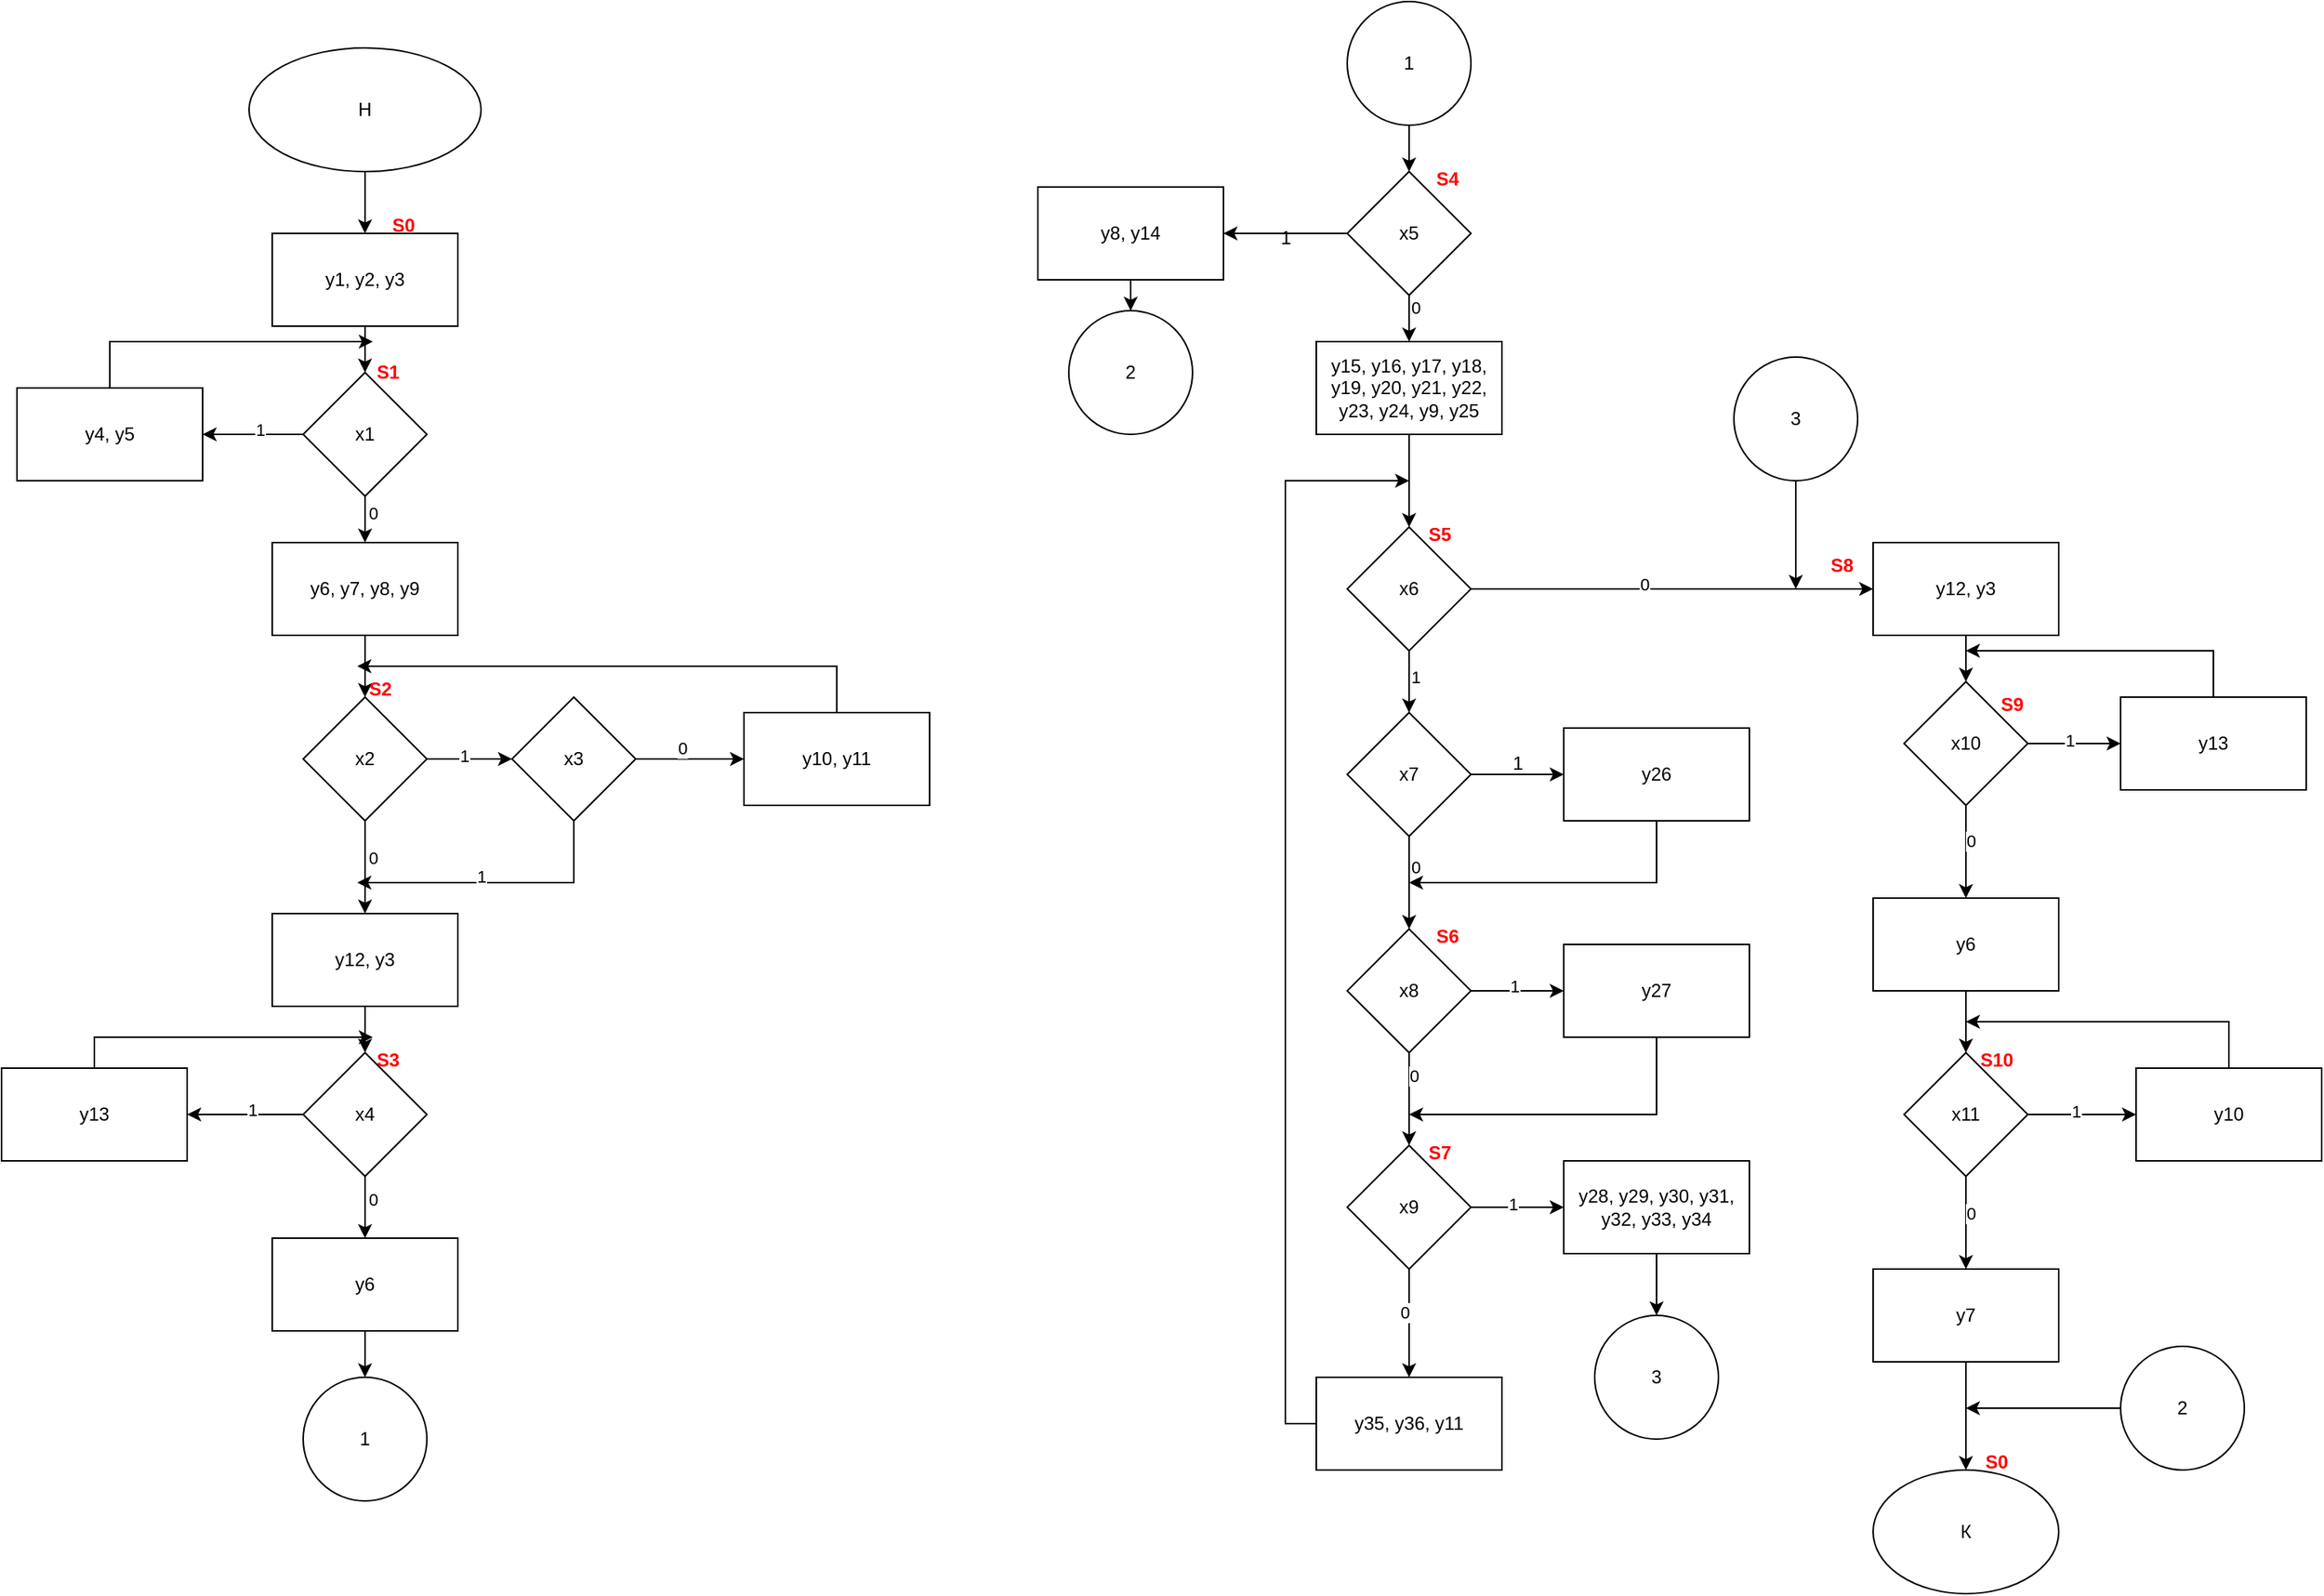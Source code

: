 <mxfile version="23.1.6" type="device">
  <diagram name="Страница — 1" id="nLTBiu1FJMYzn7UuT-58">
    <mxGraphModel dx="1035" dy="562" grid="1" gridSize="10" guides="1" tooltips="1" connect="1" arrows="1" fold="1" page="1" pageScale="1" pageWidth="1169" pageHeight="827" math="0" shadow="0">
      <root>
        <mxCell id="0" />
        <mxCell id="1" parent="0" />
        <mxCell id="nA8GNcOrHR8l3FSKZK5o-3" style="edgeStyle=orthogonalEdgeStyle;rounded=0;orthogonalLoop=1;jettySize=auto;html=1;entryX=0.5;entryY=0;entryDx=0;entryDy=0;" parent="1" source="nA8GNcOrHR8l3FSKZK5o-1" target="nA8GNcOrHR8l3FSKZK5o-2" edge="1">
          <mxGeometry relative="1" as="geometry" />
        </mxCell>
        <mxCell id="nA8GNcOrHR8l3FSKZK5o-1" value="Н" style="ellipse;whiteSpace=wrap;html=1;" parent="1" vertex="1">
          <mxGeometry x="170" y="50" width="150" height="80" as="geometry" />
        </mxCell>
        <mxCell id="nA8GNcOrHR8l3FSKZK5o-5" style="edgeStyle=orthogonalEdgeStyle;rounded=0;orthogonalLoop=1;jettySize=auto;html=1;" parent="1" source="nA8GNcOrHR8l3FSKZK5o-2" target="nA8GNcOrHR8l3FSKZK5o-4" edge="1">
          <mxGeometry relative="1" as="geometry" />
        </mxCell>
        <mxCell id="nA8GNcOrHR8l3FSKZK5o-2" value="y1, y2, y3" style="rounded=0;whiteSpace=wrap;html=1;" parent="1" vertex="1">
          <mxGeometry x="185" y="170" width="120" height="60" as="geometry" />
        </mxCell>
        <mxCell id="nA8GNcOrHR8l3FSKZK5o-7" style="edgeStyle=orthogonalEdgeStyle;rounded=0;orthogonalLoop=1;jettySize=auto;html=1;entryX=1;entryY=0.5;entryDx=0;entryDy=0;" parent="1" source="nA8GNcOrHR8l3FSKZK5o-4" target="nA8GNcOrHR8l3FSKZK5o-6" edge="1">
          <mxGeometry relative="1" as="geometry" />
        </mxCell>
        <mxCell id="nA8GNcOrHR8l3FSKZK5o-9" value="1" style="edgeLabel;html=1;align=center;verticalAlign=middle;resizable=0;points=[];" parent="nA8GNcOrHR8l3FSKZK5o-7" vertex="1" connectable="0">
          <mxGeometry x="-0.139" y="-3" relative="1" as="geometry">
            <mxPoint as="offset" />
          </mxGeometry>
        </mxCell>
        <mxCell id="nA8GNcOrHR8l3FSKZK5o-11" style="edgeStyle=orthogonalEdgeStyle;rounded=0;orthogonalLoop=1;jettySize=auto;html=1;exitX=0.5;exitY=1;exitDx=0;exitDy=0;entryX=0.5;entryY=0;entryDx=0;entryDy=0;" parent="1" source="nA8GNcOrHR8l3FSKZK5o-4" target="nA8GNcOrHR8l3FSKZK5o-10" edge="1">
          <mxGeometry relative="1" as="geometry" />
        </mxCell>
        <mxCell id="nA8GNcOrHR8l3FSKZK5o-12" value="0" style="edgeLabel;html=1;align=center;verticalAlign=middle;resizable=0;points=[];" parent="nA8GNcOrHR8l3FSKZK5o-11" vertex="1" connectable="0">
          <mxGeometry x="-0.267" y="5" relative="1" as="geometry">
            <mxPoint as="offset" />
          </mxGeometry>
        </mxCell>
        <mxCell id="nA8GNcOrHR8l3FSKZK5o-4" value="x1" style="rhombus;whiteSpace=wrap;html=1;" parent="1" vertex="1">
          <mxGeometry x="205" y="260" width="80" height="80" as="geometry" />
        </mxCell>
        <mxCell id="nA8GNcOrHR8l3FSKZK5o-13" style="edgeStyle=orthogonalEdgeStyle;rounded=0;orthogonalLoop=1;jettySize=auto;html=1;" parent="1" source="nA8GNcOrHR8l3FSKZK5o-6" edge="1">
          <mxGeometry relative="1" as="geometry">
            <mxPoint x="250" y="240" as="targetPoint" />
            <Array as="points">
              <mxPoint x="80" y="240" />
              <mxPoint x="220" y="240" />
            </Array>
          </mxGeometry>
        </mxCell>
        <mxCell id="nA8GNcOrHR8l3FSKZK5o-6" value="y4, y5" style="rounded=0;whiteSpace=wrap;html=1;" parent="1" vertex="1">
          <mxGeometry x="20" y="270" width="120" height="60" as="geometry" />
        </mxCell>
        <mxCell id="nA8GNcOrHR8l3FSKZK5o-15" style="edgeStyle=orthogonalEdgeStyle;rounded=0;orthogonalLoop=1;jettySize=auto;html=1;entryX=0.5;entryY=0;entryDx=0;entryDy=0;" parent="1" source="nA8GNcOrHR8l3FSKZK5o-10" target="nA8GNcOrHR8l3FSKZK5o-14" edge="1">
          <mxGeometry relative="1" as="geometry" />
        </mxCell>
        <mxCell id="nA8GNcOrHR8l3FSKZK5o-10" value="y6, y7, y8, y9" style="rounded=0;whiteSpace=wrap;html=1;" parent="1" vertex="1">
          <mxGeometry x="185" y="370" width="120" height="60" as="geometry" />
        </mxCell>
        <mxCell id="nA8GNcOrHR8l3FSKZK5o-17" style="edgeStyle=orthogonalEdgeStyle;rounded=0;orthogonalLoop=1;jettySize=auto;html=1;entryX=0;entryY=0.5;entryDx=0;entryDy=0;" parent="1" source="nA8GNcOrHR8l3FSKZK5o-14" target="nA8GNcOrHR8l3FSKZK5o-16" edge="1">
          <mxGeometry relative="1" as="geometry" />
        </mxCell>
        <mxCell id="nA8GNcOrHR8l3FSKZK5o-18" value="1" style="edgeLabel;html=1;align=center;verticalAlign=middle;resizable=0;points=[];" parent="nA8GNcOrHR8l3FSKZK5o-17" vertex="1" connectable="0">
          <mxGeometry x="-0.127" y="2" relative="1" as="geometry">
            <mxPoint as="offset" />
          </mxGeometry>
        </mxCell>
        <mxCell id="nA8GNcOrHR8l3FSKZK5o-19" style="edgeStyle=orthogonalEdgeStyle;rounded=0;orthogonalLoop=1;jettySize=auto;html=1;" parent="1" source="nA8GNcOrHR8l3FSKZK5o-14" edge="1">
          <mxGeometry relative="1" as="geometry">
            <mxPoint x="245" y="610" as="targetPoint" />
          </mxGeometry>
        </mxCell>
        <mxCell id="nA8GNcOrHR8l3FSKZK5o-20" value="0" style="edgeLabel;html=1;align=center;verticalAlign=middle;resizable=0;points=[];" parent="nA8GNcOrHR8l3FSKZK5o-19" vertex="1" connectable="0">
          <mxGeometry x="-0.207" y="5" relative="1" as="geometry">
            <mxPoint as="offset" />
          </mxGeometry>
        </mxCell>
        <mxCell id="nA8GNcOrHR8l3FSKZK5o-14" value="x2" style="rhombus;whiteSpace=wrap;html=1;" parent="1" vertex="1">
          <mxGeometry x="205" y="470" width="80" height="80" as="geometry" />
        </mxCell>
        <mxCell id="nA8GNcOrHR8l3FSKZK5o-23" style="edgeStyle=orthogonalEdgeStyle;rounded=0;orthogonalLoop=1;jettySize=auto;html=1;" parent="1" source="nA8GNcOrHR8l3FSKZK5o-16" edge="1">
          <mxGeometry relative="1" as="geometry">
            <mxPoint x="490" y="510" as="targetPoint" />
          </mxGeometry>
        </mxCell>
        <mxCell id="nA8GNcOrHR8l3FSKZK5o-24" value="0" style="edgeLabel;html=1;align=center;verticalAlign=middle;resizable=0;points=[];" parent="nA8GNcOrHR8l3FSKZK5o-23" vertex="1" connectable="0">
          <mxGeometry x="-0.149" y="7" relative="1" as="geometry">
            <mxPoint as="offset" />
          </mxGeometry>
        </mxCell>
        <mxCell id="nA8GNcOrHR8l3FSKZK5o-27" style="edgeStyle=orthogonalEdgeStyle;rounded=0;orthogonalLoop=1;jettySize=auto;html=1;" parent="1" source="nA8GNcOrHR8l3FSKZK5o-16" edge="1">
          <mxGeometry relative="1" as="geometry">
            <mxPoint x="240" y="590" as="targetPoint" />
            <Array as="points">
              <mxPoint x="380" y="590" />
              <mxPoint x="250" y="590" />
            </Array>
          </mxGeometry>
        </mxCell>
        <mxCell id="LDW5ZXdG8AZrNNYE6y6R-13" value="1" style="edgeLabel;html=1;align=center;verticalAlign=middle;resizable=0;points=[];" vertex="1" connectable="0" parent="nA8GNcOrHR8l3FSKZK5o-27">
          <mxGeometry x="0.056" y="-4" relative="1" as="geometry">
            <mxPoint x="-5" as="offset" />
          </mxGeometry>
        </mxCell>
        <mxCell id="nA8GNcOrHR8l3FSKZK5o-16" value="x3" style="rhombus;whiteSpace=wrap;html=1;" parent="1" vertex="1">
          <mxGeometry x="340" y="470" width="80" height="80" as="geometry" />
        </mxCell>
        <mxCell id="nA8GNcOrHR8l3FSKZK5o-32" style="edgeStyle=orthogonalEdgeStyle;rounded=0;orthogonalLoop=1;jettySize=auto;html=1;entryX=0.5;entryY=0;entryDx=0;entryDy=0;" parent="1" source="nA8GNcOrHR8l3FSKZK5o-28" target="nA8GNcOrHR8l3FSKZK5o-31" edge="1">
          <mxGeometry relative="1" as="geometry" />
        </mxCell>
        <mxCell id="nA8GNcOrHR8l3FSKZK5o-28" value="y12, y3" style="rounded=0;whiteSpace=wrap;html=1;" parent="1" vertex="1">
          <mxGeometry x="185" y="610" width="120" height="60" as="geometry" />
        </mxCell>
        <mxCell id="nA8GNcOrHR8l3FSKZK5o-30" style="edgeStyle=orthogonalEdgeStyle;rounded=0;orthogonalLoop=1;jettySize=auto;html=1;" parent="1" source="nA8GNcOrHR8l3FSKZK5o-29" edge="1">
          <mxGeometry relative="1" as="geometry">
            <mxPoint x="240" y="450" as="targetPoint" />
            <Array as="points">
              <mxPoint x="550" y="450" />
              <mxPoint x="251" y="450" />
            </Array>
          </mxGeometry>
        </mxCell>
        <mxCell id="nA8GNcOrHR8l3FSKZK5o-29" value="y10, y11" style="rounded=0;whiteSpace=wrap;html=1;" parent="1" vertex="1">
          <mxGeometry x="490" y="480" width="120" height="60" as="geometry" />
        </mxCell>
        <mxCell id="nA8GNcOrHR8l3FSKZK5o-33" style="edgeStyle=orthogonalEdgeStyle;rounded=0;orthogonalLoop=1;jettySize=auto;html=1;" parent="1" source="nA8GNcOrHR8l3FSKZK5o-31" edge="1">
          <mxGeometry relative="1" as="geometry">
            <mxPoint x="130" y="740" as="targetPoint" />
          </mxGeometry>
        </mxCell>
        <mxCell id="nA8GNcOrHR8l3FSKZK5o-34" value="1" style="edgeLabel;html=1;align=center;verticalAlign=middle;resizable=0;points=[];" parent="nA8GNcOrHR8l3FSKZK5o-33" vertex="1" connectable="0">
          <mxGeometry x="-0.115" y="-3" relative="1" as="geometry">
            <mxPoint as="offset" />
          </mxGeometry>
        </mxCell>
        <mxCell id="nA8GNcOrHR8l3FSKZK5o-35" style="edgeStyle=orthogonalEdgeStyle;rounded=0;orthogonalLoop=1;jettySize=auto;html=1;" parent="1" source="nA8GNcOrHR8l3FSKZK5o-31" edge="1">
          <mxGeometry relative="1" as="geometry">
            <mxPoint x="245" y="820" as="targetPoint" />
          </mxGeometry>
        </mxCell>
        <mxCell id="nA8GNcOrHR8l3FSKZK5o-36" value="0" style="edgeLabel;html=1;align=center;verticalAlign=middle;resizable=0;points=[];" parent="nA8GNcOrHR8l3FSKZK5o-35" vertex="1" connectable="0">
          <mxGeometry x="-0.268" y="5" relative="1" as="geometry">
            <mxPoint as="offset" />
          </mxGeometry>
        </mxCell>
        <mxCell id="nA8GNcOrHR8l3FSKZK5o-31" value="x4" style="rhombus;whiteSpace=wrap;html=1;" parent="1" vertex="1">
          <mxGeometry x="205" y="700" width="80" height="80" as="geometry" />
        </mxCell>
        <mxCell id="nA8GNcOrHR8l3FSKZK5o-113" style="edgeStyle=orthogonalEdgeStyle;rounded=0;orthogonalLoop=1;jettySize=auto;html=1;" parent="1" source="nA8GNcOrHR8l3FSKZK5o-37" edge="1">
          <mxGeometry relative="1" as="geometry">
            <mxPoint x="250" y="690" as="targetPoint" />
            <Array as="points">
              <mxPoint x="70" y="690" />
              <mxPoint x="240" y="690" />
            </Array>
          </mxGeometry>
        </mxCell>
        <mxCell id="nA8GNcOrHR8l3FSKZK5o-37" value="y13" style="rounded=0;whiteSpace=wrap;html=1;" parent="1" vertex="1">
          <mxGeometry x="10" y="710" width="120" height="60" as="geometry" />
        </mxCell>
        <mxCell id="nA8GNcOrHR8l3FSKZK5o-40" style="edgeStyle=orthogonalEdgeStyle;rounded=0;orthogonalLoop=1;jettySize=auto;html=1;" parent="1" source="nA8GNcOrHR8l3FSKZK5o-38" target="nA8GNcOrHR8l3FSKZK5o-39" edge="1">
          <mxGeometry relative="1" as="geometry" />
        </mxCell>
        <mxCell id="nA8GNcOrHR8l3FSKZK5o-38" value="y6" style="rounded=0;whiteSpace=wrap;html=1;" parent="1" vertex="1">
          <mxGeometry x="185" y="820" width="120" height="60" as="geometry" />
        </mxCell>
        <mxCell id="nA8GNcOrHR8l3FSKZK5o-39" value="1" style="ellipse;whiteSpace=wrap;html=1;aspect=fixed;" parent="1" vertex="1">
          <mxGeometry x="205" y="910" width="80" height="80" as="geometry" />
        </mxCell>
        <mxCell id="nA8GNcOrHR8l3FSKZK5o-43" style="edgeStyle=orthogonalEdgeStyle;rounded=0;orthogonalLoop=1;jettySize=auto;html=1;entryX=0.5;entryY=0;entryDx=0;entryDy=0;" parent="1" source="nA8GNcOrHR8l3FSKZK5o-41" target="nA8GNcOrHR8l3FSKZK5o-42" edge="1">
          <mxGeometry relative="1" as="geometry" />
        </mxCell>
        <mxCell id="nA8GNcOrHR8l3FSKZK5o-41" value="1" style="ellipse;whiteSpace=wrap;html=1;aspect=fixed;" parent="1" vertex="1">
          <mxGeometry x="880" y="20" width="80" height="80" as="geometry" />
        </mxCell>
        <mxCell id="nA8GNcOrHR8l3FSKZK5o-44" style="edgeStyle=orthogonalEdgeStyle;rounded=0;orthogonalLoop=1;jettySize=auto;html=1;" parent="1" source="nA8GNcOrHR8l3FSKZK5o-42" edge="1">
          <mxGeometry relative="1" as="geometry">
            <mxPoint x="800" y="170" as="targetPoint" />
          </mxGeometry>
        </mxCell>
        <mxCell id="nA8GNcOrHR8l3FSKZK5o-48" style="edgeStyle=orthogonalEdgeStyle;rounded=0;orthogonalLoop=1;jettySize=auto;html=1;" parent="1" source="nA8GNcOrHR8l3FSKZK5o-42" target="nA8GNcOrHR8l3FSKZK5o-47" edge="1">
          <mxGeometry relative="1" as="geometry" />
        </mxCell>
        <mxCell id="nA8GNcOrHR8l3FSKZK5o-53" value="0" style="edgeLabel;html=1;align=center;verticalAlign=middle;resizable=0;points=[];" parent="nA8GNcOrHR8l3FSKZK5o-48" vertex="1" connectable="0">
          <mxGeometry x="-0.674" y="4" relative="1" as="geometry">
            <mxPoint as="offset" />
          </mxGeometry>
        </mxCell>
        <mxCell id="nA8GNcOrHR8l3FSKZK5o-42" value="x5" style="rhombus;whiteSpace=wrap;html=1;" parent="1" vertex="1">
          <mxGeometry x="880" y="130" width="80" height="80" as="geometry" />
        </mxCell>
        <mxCell id="nA8GNcOrHR8l3FSKZK5o-90" style="edgeStyle=orthogonalEdgeStyle;rounded=0;orthogonalLoop=1;jettySize=auto;html=1;entryX=0.5;entryY=0;entryDx=0;entryDy=0;" parent="1" source="nA8GNcOrHR8l3FSKZK5o-45" target="nA8GNcOrHR8l3FSKZK5o-89" edge="1">
          <mxGeometry relative="1" as="geometry" />
        </mxCell>
        <mxCell id="nA8GNcOrHR8l3FSKZK5o-45" value="y8, y14" style="rounded=0;whiteSpace=wrap;html=1;" parent="1" vertex="1">
          <mxGeometry x="680" y="140" width="120" height="60" as="geometry" />
        </mxCell>
        <mxCell id="nA8GNcOrHR8l3FSKZK5o-55" style="edgeStyle=orthogonalEdgeStyle;rounded=0;orthogonalLoop=1;jettySize=auto;html=1;entryX=0.5;entryY=0;entryDx=0;entryDy=0;" parent="1" source="nA8GNcOrHR8l3FSKZK5o-47" target="nA8GNcOrHR8l3FSKZK5o-54" edge="1">
          <mxGeometry relative="1" as="geometry" />
        </mxCell>
        <mxCell id="nA8GNcOrHR8l3FSKZK5o-47" value="y15, y16, y17, y18, y19, y20, y21, y22, y23, y24, y9, y25" style="rounded=0;whiteSpace=wrap;html=1;" parent="1" vertex="1">
          <mxGeometry x="860" y="240" width="120" height="60" as="geometry" />
        </mxCell>
        <mxCell id="nA8GNcOrHR8l3FSKZK5o-52" value="1" style="text;html=1;align=center;verticalAlign=middle;resizable=0;points=[];autosize=1;strokeColor=none;fillColor=none;" parent="1" vertex="1">
          <mxGeometry x="825" y="158" width="30" height="30" as="geometry" />
        </mxCell>
        <mxCell id="nA8GNcOrHR8l3FSKZK5o-58" style="edgeStyle=orthogonalEdgeStyle;rounded=0;orthogonalLoop=1;jettySize=auto;html=1;entryX=0.5;entryY=0;entryDx=0;entryDy=0;" parent="1" source="nA8GNcOrHR8l3FSKZK5o-54" target="nA8GNcOrHR8l3FSKZK5o-56" edge="1">
          <mxGeometry relative="1" as="geometry" />
        </mxCell>
        <mxCell id="nA8GNcOrHR8l3FSKZK5o-62" value="1" style="edgeLabel;html=1;align=center;verticalAlign=middle;resizable=0;points=[];" parent="nA8GNcOrHR8l3FSKZK5o-58" vertex="1" connectable="0">
          <mxGeometry x="-0.141" y="4" relative="1" as="geometry">
            <mxPoint as="offset" />
          </mxGeometry>
        </mxCell>
        <mxCell id="nA8GNcOrHR8l3FSKZK5o-82" style="edgeStyle=orthogonalEdgeStyle;rounded=0;orthogonalLoop=1;jettySize=auto;html=1;entryX=0;entryY=0.5;entryDx=0;entryDy=0;" parent="1" source="nA8GNcOrHR8l3FSKZK5o-54" target="nA8GNcOrHR8l3FSKZK5o-91" edge="1">
          <mxGeometry relative="1" as="geometry">
            <mxPoint x="1190" y="400" as="targetPoint" />
          </mxGeometry>
        </mxCell>
        <mxCell id="nA8GNcOrHR8l3FSKZK5o-85" value="0" style="edgeLabel;html=1;align=center;verticalAlign=middle;resizable=0;points=[];" parent="nA8GNcOrHR8l3FSKZK5o-82" vertex="1" connectable="0">
          <mxGeometry x="-0.142" y="3" relative="1" as="geometry">
            <mxPoint as="offset" />
          </mxGeometry>
        </mxCell>
        <mxCell id="nA8GNcOrHR8l3FSKZK5o-54" value="x6" style="rhombus;whiteSpace=wrap;html=1;" parent="1" vertex="1">
          <mxGeometry x="880" y="360" width="80" height="80" as="geometry" />
        </mxCell>
        <mxCell id="nA8GNcOrHR8l3FSKZK5o-59" style="edgeStyle=orthogonalEdgeStyle;rounded=0;orthogonalLoop=1;jettySize=auto;html=1;" parent="1" source="nA8GNcOrHR8l3FSKZK5o-56" edge="1">
          <mxGeometry relative="1" as="geometry">
            <mxPoint x="1020" y="520" as="targetPoint" />
          </mxGeometry>
        </mxCell>
        <mxCell id="nA8GNcOrHR8l3FSKZK5o-63" style="edgeStyle=orthogonalEdgeStyle;rounded=0;orthogonalLoop=1;jettySize=auto;html=1;entryX=0.5;entryY=0;entryDx=0;entryDy=0;" parent="1" source="nA8GNcOrHR8l3FSKZK5o-56" target="nA8GNcOrHR8l3FSKZK5o-66" edge="1">
          <mxGeometry relative="1" as="geometry">
            <mxPoint x="920" y="610" as="targetPoint" />
          </mxGeometry>
        </mxCell>
        <mxCell id="nA8GNcOrHR8l3FSKZK5o-64" value="0" style="edgeLabel;html=1;align=center;verticalAlign=middle;resizable=0;points=[];" parent="nA8GNcOrHR8l3FSKZK5o-63" vertex="1" connectable="0">
          <mxGeometry x="-0.357" y="4" relative="1" as="geometry">
            <mxPoint as="offset" />
          </mxGeometry>
        </mxCell>
        <mxCell id="nA8GNcOrHR8l3FSKZK5o-56" value="x7" style="rhombus;whiteSpace=wrap;html=1;" parent="1" vertex="1">
          <mxGeometry x="880" y="480" width="80" height="80" as="geometry" />
        </mxCell>
        <mxCell id="nA8GNcOrHR8l3FSKZK5o-67" style="edgeStyle=orthogonalEdgeStyle;rounded=0;orthogonalLoop=1;jettySize=auto;html=1;" parent="1" source="nA8GNcOrHR8l3FSKZK5o-60" edge="1">
          <mxGeometry relative="1" as="geometry">
            <mxPoint x="920" y="590" as="targetPoint" />
            <Array as="points">
              <mxPoint x="1080" y="590" />
              <mxPoint x="920" y="590" />
            </Array>
          </mxGeometry>
        </mxCell>
        <mxCell id="nA8GNcOrHR8l3FSKZK5o-60" value="y26" style="rounded=0;whiteSpace=wrap;html=1;" parent="1" vertex="1">
          <mxGeometry x="1020" y="490" width="120" height="60" as="geometry" />
        </mxCell>
        <mxCell id="nA8GNcOrHR8l3FSKZK5o-61" value="1" style="text;html=1;align=center;verticalAlign=middle;resizable=0;points=[];autosize=1;strokeColor=none;fillColor=none;" parent="1" vertex="1">
          <mxGeometry x="975" y="498" width="30" height="30" as="geometry" />
        </mxCell>
        <mxCell id="nA8GNcOrHR8l3FSKZK5o-69" style="edgeStyle=orthogonalEdgeStyle;rounded=0;orthogonalLoop=1;jettySize=auto;html=1;entryX=0;entryY=0.5;entryDx=0;entryDy=0;" parent="1" source="nA8GNcOrHR8l3FSKZK5o-66" target="nA8GNcOrHR8l3FSKZK5o-68" edge="1">
          <mxGeometry relative="1" as="geometry" />
        </mxCell>
        <mxCell id="nA8GNcOrHR8l3FSKZK5o-72" value="1" style="edgeLabel;html=1;align=center;verticalAlign=middle;resizable=0;points=[];" parent="nA8GNcOrHR8l3FSKZK5o-69" vertex="1" connectable="0">
          <mxGeometry x="-0.078" y="3" relative="1" as="geometry">
            <mxPoint as="offset" />
          </mxGeometry>
        </mxCell>
        <mxCell id="nA8GNcOrHR8l3FSKZK5o-70" style="edgeStyle=orthogonalEdgeStyle;rounded=0;orthogonalLoop=1;jettySize=auto;html=1;" parent="1" source="nA8GNcOrHR8l3FSKZK5o-66" edge="1">
          <mxGeometry relative="1" as="geometry">
            <mxPoint x="920" y="760" as="targetPoint" />
          </mxGeometry>
        </mxCell>
        <mxCell id="nA8GNcOrHR8l3FSKZK5o-73" value="0" style="edgeLabel;html=1;align=center;verticalAlign=middle;resizable=0;points=[];" parent="nA8GNcOrHR8l3FSKZK5o-70" vertex="1" connectable="0">
          <mxGeometry x="-0.504" y="3" relative="1" as="geometry">
            <mxPoint as="offset" />
          </mxGeometry>
        </mxCell>
        <mxCell id="nA8GNcOrHR8l3FSKZK5o-66" value="x8" style="rhombus;whiteSpace=wrap;html=1;" parent="1" vertex="1">
          <mxGeometry x="880" y="620" width="80" height="80" as="geometry" />
        </mxCell>
        <mxCell id="nA8GNcOrHR8l3FSKZK5o-71" style="edgeStyle=orthogonalEdgeStyle;rounded=0;orthogonalLoop=1;jettySize=auto;html=1;" parent="1" source="nA8GNcOrHR8l3FSKZK5o-68" edge="1">
          <mxGeometry relative="1" as="geometry">
            <mxPoint x="920" y="740" as="targetPoint" />
            <Array as="points">
              <mxPoint x="1080" y="740" />
            </Array>
          </mxGeometry>
        </mxCell>
        <mxCell id="nA8GNcOrHR8l3FSKZK5o-68" value="y27" style="rounded=0;whiteSpace=wrap;html=1;" parent="1" vertex="1">
          <mxGeometry x="1020" y="630" width="120" height="60" as="geometry" />
        </mxCell>
        <mxCell id="nA8GNcOrHR8l3FSKZK5o-76" style="edgeStyle=orthogonalEdgeStyle;rounded=0;orthogonalLoop=1;jettySize=auto;html=1;entryX=0;entryY=0.5;entryDx=0;entryDy=0;" parent="1" source="nA8GNcOrHR8l3FSKZK5o-74" target="nA8GNcOrHR8l3FSKZK5o-75" edge="1">
          <mxGeometry relative="1" as="geometry" />
        </mxCell>
        <mxCell id="nA8GNcOrHR8l3FSKZK5o-77" value="1" style="edgeLabel;html=1;align=center;verticalAlign=middle;resizable=0;points=[];" parent="nA8GNcOrHR8l3FSKZK5o-76" vertex="1" connectable="0">
          <mxGeometry x="-0.113" y="2" relative="1" as="geometry">
            <mxPoint as="offset" />
          </mxGeometry>
        </mxCell>
        <mxCell id="nA8GNcOrHR8l3FSKZK5o-78" style="edgeStyle=orthogonalEdgeStyle;rounded=0;orthogonalLoop=1;jettySize=auto;html=1;" parent="1" source="nA8GNcOrHR8l3FSKZK5o-74" edge="1">
          <mxGeometry relative="1" as="geometry">
            <mxPoint x="920" y="910" as="targetPoint" />
          </mxGeometry>
        </mxCell>
        <mxCell id="nA8GNcOrHR8l3FSKZK5o-79" value="0" style="edgeLabel;html=1;align=center;verticalAlign=middle;resizable=0;points=[];" parent="nA8GNcOrHR8l3FSKZK5o-78" vertex="1" connectable="0">
          <mxGeometry x="-0.199" y="-3" relative="1" as="geometry">
            <mxPoint as="offset" />
          </mxGeometry>
        </mxCell>
        <mxCell id="nA8GNcOrHR8l3FSKZK5o-74" value="x9" style="rhombus;whiteSpace=wrap;html=1;" parent="1" vertex="1">
          <mxGeometry x="880" y="760" width="80" height="80" as="geometry" />
        </mxCell>
        <mxCell id="nA8GNcOrHR8l3FSKZK5o-84" style="edgeStyle=orthogonalEdgeStyle;rounded=0;orthogonalLoop=1;jettySize=auto;html=1;entryX=0.5;entryY=0;entryDx=0;entryDy=0;" parent="1" source="nA8GNcOrHR8l3FSKZK5o-75" target="nA8GNcOrHR8l3FSKZK5o-83" edge="1">
          <mxGeometry relative="1" as="geometry" />
        </mxCell>
        <mxCell id="nA8GNcOrHR8l3FSKZK5o-75" value="y28, y29, y30, y31, y32, y33, y34" style="rounded=0;whiteSpace=wrap;html=1;" parent="1" vertex="1">
          <mxGeometry x="1020" y="770" width="120" height="60" as="geometry" />
        </mxCell>
        <mxCell id="nA8GNcOrHR8l3FSKZK5o-81" style="edgeStyle=orthogonalEdgeStyle;rounded=0;orthogonalLoop=1;jettySize=auto;html=1;" parent="1" source="nA8GNcOrHR8l3FSKZK5o-80" edge="1">
          <mxGeometry relative="1" as="geometry">
            <mxPoint x="920" y="330" as="targetPoint" />
            <Array as="points">
              <mxPoint x="840" y="940" />
              <mxPoint x="840" y="330" />
            </Array>
          </mxGeometry>
        </mxCell>
        <mxCell id="nA8GNcOrHR8l3FSKZK5o-80" value="y35, y36, y11" style="rounded=0;whiteSpace=wrap;html=1;" parent="1" vertex="1">
          <mxGeometry x="860" y="910" width="120" height="60" as="geometry" />
        </mxCell>
        <mxCell id="nA8GNcOrHR8l3FSKZK5o-83" value="3" style="ellipse;whiteSpace=wrap;html=1;aspect=fixed;" parent="1" vertex="1">
          <mxGeometry x="1040" y="870" width="80" height="80" as="geometry" />
        </mxCell>
        <mxCell id="nA8GNcOrHR8l3FSKZK5o-89" value="2" style="ellipse;whiteSpace=wrap;html=1;aspect=fixed;" parent="1" vertex="1">
          <mxGeometry x="700" y="220" width="80" height="80" as="geometry" />
        </mxCell>
        <mxCell id="nA8GNcOrHR8l3FSKZK5o-93" style="edgeStyle=orthogonalEdgeStyle;rounded=0;orthogonalLoop=1;jettySize=auto;html=1;entryX=0.5;entryY=0;entryDx=0;entryDy=0;" parent="1" source="nA8GNcOrHR8l3FSKZK5o-91" target="nA8GNcOrHR8l3FSKZK5o-92" edge="1">
          <mxGeometry relative="1" as="geometry" />
        </mxCell>
        <mxCell id="nA8GNcOrHR8l3FSKZK5o-91" value="y12, y3" style="rounded=0;whiteSpace=wrap;html=1;" parent="1" vertex="1">
          <mxGeometry x="1220" y="370" width="120" height="60" as="geometry" />
        </mxCell>
        <mxCell id="nA8GNcOrHR8l3FSKZK5o-94" style="edgeStyle=orthogonalEdgeStyle;rounded=0;orthogonalLoop=1;jettySize=auto;html=1;" parent="1" source="nA8GNcOrHR8l3FSKZK5o-92" edge="1">
          <mxGeometry relative="1" as="geometry">
            <mxPoint x="1380" y="500.0" as="targetPoint" />
          </mxGeometry>
        </mxCell>
        <mxCell id="nA8GNcOrHR8l3FSKZK5o-96" value="1" style="edgeLabel;html=1;align=center;verticalAlign=middle;resizable=0;points=[];" parent="nA8GNcOrHR8l3FSKZK5o-94" vertex="1" connectable="0">
          <mxGeometry x="-0.102" y="2" relative="1" as="geometry">
            <mxPoint as="offset" />
          </mxGeometry>
        </mxCell>
        <mxCell id="nA8GNcOrHR8l3FSKZK5o-97" style="edgeStyle=orthogonalEdgeStyle;rounded=0;orthogonalLoop=1;jettySize=auto;html=1;" parent="1" source="nA8GNcOrHR8l3FSKZK5o-92" edge="1">
          <mxGeometry relative="1" as="geometry">
            <mxPoint x="1280" y="600" as="targetPoint" />
          </mxGeometry>
        </mxCell>
        <mxCell id="nA8GNcOrHR8l3FSKZK5o-99" value="0" style="edgeLabel;html=1;align=center;verticalAlign=middle;resizable=0;points=[];" parent="nA8GNcOrHR8l3FSKZK5o-97" vertex="1" connectable="0">
          <mxGeometry x="-0.263" y="3" relative="1" as="geometry">
            <mxPoint as="offset" />
          </mxGeometry>
        </mxCell>
        <mxCell id="nA8GNcOrHR8l3FSKZK5o-92" value="x10" style="rhombus;whiteSpace=wrap;html=1;" parent="1" vertex="1">
          <mxGeometry x="1240" y="460" width="80" height="80" as="geometry" />
        </mxCell>
        <mxCell id="nA8GNcOrHR8l3FSKZK5o-112" style="edgeStyle=orthogonalEdgeStyle;rounded=0;orthogonalLoop=1;jettySize=auto;html=1;" parent="1" source="nA8GNcOrHR8l3FSKZK5o-95" edge="1">
          <mxGeometry relative="1" as="geometry">
            <mxPoint x="1280.0" y="440" as="targetPoint" />
            <Array as="points">
              <mxPoint x="1440" y="440" />
            </Array>
          </mxGeometry>
        </mxCell>
        <mxCell id="nA8GNcOrHR8l3FSKZK5o-95" value="y13" style="rounded=0;whiteSpace=wrap;html=1;" parent="1" vertex="1">
          <mxGeometry x="1380" y="470" width="120" height="60" as="geometry" />
        </mxCell>
        <mxCell id="nA8GNcOrHR8l3FSKZK5o-101" style="edgeStyle=orthogonalEdgeStyle;rounded=0;orthogonalLoop=1;jettySize=auto;html=1;" parent="1" source="nA8GNcOrHR8l3FSKZK5o-100" edge="1">
          <mxGeometry relative="1" as="geometry">
            <mxPoint x="1170.0" y="400.0" as="targetPoint" />
          </mxGeometry>
        </mxCell>
        <mxCell id="nA8GNcOrHR8l3FSKZK5o-100" value="3" style="ellipse;whiteSpace=wrap;html=1;aspect=fixed;" parent="1" vertex="1">
          <mxGeometry x="1130" y="250" width="80" height="80" as="geometry" />
        </mxCell>
        <mxCell id="nA8GNcOrHR8l3FSKZK5o-106" style="edgeStyle=orthogonalEdgeStyle;rounded=0;orthogonalLoop=1;jettySize=auto;html=1;entryX=0.5;entryY=0;entryDx=0;entryDy=0;" parent="1" source="nA8GNcOrHR8l3FSKZK5o-102" target="nA8GNcOrHR8l3FSKZK5o-105" edge="1">
          <mxGeometry relative="1" as="geometry" />
        </mxCell>
        <mxCell id="nA8GNcOrHR8l3FSKZK5o-102" value="y6" style="rounded=0;whiteSpace=wrap;html=1;" parent="1" vertex="1">
          <mxGeometry x="1220" y="600" width="120" height="60" as="geometry" />
        </mxCell>
        <mxCell id="nA8GNcOrHR8l3FSKZK5o-107" style="edgeStyle=orthogonalEdgeStyle;rounded=0;orthogonalLoop=1;jettySize=auto;html=1;" parent="1" source="nA8GNcOrHR8l3FSKZK5o-105" edge="1">
          <mxGeometry relative="1" as="geometry">
            <mxPoint x="1390" y="740" as="targetPoint" />
          </mxGeometry>
        </mxCell>
        <mxCell id="nA8GNcOrHR8l3FSKZK5o-108" value="1" style="edgeLabel;html=1;align=center;verticalAlign=middle;resizable=0;points=[];" parent="nA8GNcOrHR8l3FSKZK5o-107" vertex="1" connectable="0">
          <mxGeometry x="-0.135" y="2" relative="1" as="geometry">
            <mxPoint as="offset" />
          </mxGeometry>
        </mxCell>
        <mxCell id="nA8GNcOrHR8l3FSKZK5o-109" style="edgeStyle=orthogonalEdgeStyle;rounded=0;orthogonalLoop=1;jettySize=auto;html=1;" parent="1" source="nA8GNcOrHR8l3FSKZK5o-105" edge="1">
          <mxGeometry relative="1" as="geometry">
            <mxPoint x="1280.0" y="840" as="targetPoint" />
          </mxGeometry>
        </mxCell>
        <mxCell id="nA8GNcOrHR8l3FSKZK5o-110" value="0" style="edgeLabel;html=1;align=center;verticalAlign=middle;resizable=0;points=[];" parent="nA8GNcOrHR8l3FSKZK5o-109" vertex="1" connectable="0">
          <mxGeometry x="-0.212" y="3" relative="1" as="geometry">
            <mxPoint as="offset" />
          </mxGeometry>
        </mxCell>
        <mxCell id="nA8GNcOrHR8l3FSKZK5o-105" value="x11" style="rhombus;whiteSpace=wrap;html=1;" parent="1" vertex="1">
          <mxGeometry x="1240" y="700" width="80" height="80" as="geometry" />
        </mxCell>
        <mxCell id="nA8GNcOrHR8l3FSKZK5o-114" style="edgeStyle=orthogonalEdgeStyle;rounded=0;orthogonalLoop=1;jettySize=auto;html=1;" parent="1" source="nA8GNcOrHR8l3FSKZK5o-111" edge="1">
          <mxGeometry relative="1" as="geometry">
            <mxPoint x="1280" y="680" as="targetPoint" />
            <Array as="points">
              <mxPoint x="1450" y="680" />
            </Array>
          </mxGeometry>
        </mxCell>
        <mxCell id="nA8GNcOrHR8l3FSKZK5o-111" value="y10" style="rounded=0;whiteSpace=wrap;html=1;" parent="1" vertex="1">
          <mxGeometry x="1390" y="710" width="120" height="60" as="geometry" />
        </mxCell>
        <mxCell id="nA8GNcOrHR8l3FSKZK5o-116" style="edgeStyle=orthogonalEdgeStyle;rounded=0;orthogonalLoop=1;jettySize=auto;html=1;" parent="1" source="nA8GNcOrHR8l3FSKZK5o-115" edge="1">
          <mxGeometry relative="1" as="geometry">
            <mxPoint x="1280" y="970" as="targetPoint" />
          </mxGeometry>
        </mxCell>
        <mxCell id="nA8GNcOrHR8l3FSKZK5o-115" value="y7" style="rounded=0;whiteSpace=wrap;html=1;" parent="1" vertex="1">
          <mxGeometry x="1220" y="840" width="120" height="60" as="geometry" />
        </mxCell>
        <mxCell id="nA8GNcOrHR8l3FSKZK5o-117" value="К" style="ellipse;whiteSpace=wrap;html=1;" parent="1" vertex="1">
          <mxGeometry x="1220" y="970" width="120" height="80" as="geometry" />
        </mxCell>
        <mxCell id="nA8GNcOrHR8l3FSKZK5o-119" style="edgeStyle=orthogonalEdgeStyle;rounded=0;orthogonalLoop=1;jettySize=auto;html=1;" parent="1" source="nA8GNcOrHR8l3FSKZK5o-118" edge="1">
          <mxGeometry relative="1" as="geometry">
            <mxPoint x="1280" y="930" as="targetPoint" />
          </mxGeometry>
        </mxCell>
        <mxCell id="nA8GNcOrHR8l3FSKZK5o-118" value="2" style="ellipse;whiteSpace=wrap;html=1;aspect=fixed;" parent="1" vertex="1">
          <mxGeometry x="1380" y="890" width="80" height="80" as="geometry" />
        </mxCell>
        <mxCell id="LDW5ZXdG8AZrNNYE6y6R-1" value="S0" style="text;html=1;align=center;verticalAlign=middle;whiteSpace=wrap;rounded=0;fontStyle=1;fontColor=#FF0000;" vertex="1" parent="1">
          <mxGeometry x="240" y="150" width="60" height="30" as="geometry" />
        </mxCell>
        <mxCell id="LDW5ZXdG8AZrNNYE6y6R-2" value="S1" style="text;html=1;align=center;verticalAlign=middle;whiteSpace=wrap;rounded=0;fontStyle=1;fontColor=#FF0000;" vertex="1" parent="1">
          <mxGeometry x="230" y="245" width="60" height="30" as="geometry" />
        </mxCell>
        <mxCell id="LDW5ZXdG8AZrNNYE6y6R-3" value="S2" style="text;html=1;align=center;verticalAlign=middle;whiteSpace=wrap;rounded=0;fontColor=#FF0000;fontStyle=1" vertex="1" parent="1">
          <mxGeometry x="225" y="450" width="60" height="30" as="geometry" />
        </mxCell>
        <mxCell id="LDW5ZXdG8AZrNNYE6y6R-4" value="&lt;font color=&quot;#ff0000&quot; style=&quot;font-size: 12px;&quot;&gt;S3&lt;/font&gt;" style="text;html=1;align=center;verticalAlign=middle;whiteSpace=wrap;rounded=0;strokeWidth=1;fontSize=12;fontStyle=1" vertex="1" parent="1">
          <mxGeometry x="230" y="690" width="60" height="30" as="geometry" />
        </mxCell>
        <mxCell id="LDW5ZXdG8AZrNNYE6y6R-5" value="S4" style="text;html=1;align=center;verticalAlign=middle;whiteSpace=wrap;rounded=0;fontStyle=1;fontColor=#FF0000;" vertex="1" parent="1">
          <mxGeometry x="915" y="120" width="60" height="30" as="geometry" />
        </mxCell>
        <mxCell id="LDW5ZXdG8AZrNNYE6y6R-6" value="S5" style="text;html=1;align=center;verticalAlign=middle;whiteSpace=wrap;rounded=0;fontStyle=1;fontColor=#FF0000;" vertex="1" parent="1">
          <mxGeometry x="910" y="350" width="60" height="30" as="geometry" />
        </mxCell>
        <mxCell id="LDW5ZXdG8AZrNNYE6y6R-7" value="S9" style="text;html=1;align=center;verticalAlign=middle;whiteSpace=wrap;rounded=0;fontStyle=1;fontColor=#FF0000;" vertex="1" parent="1">
          <mxGeometry x="1280" y="460" width="60" height="30" as="geometry" />
        </mxCell>
        <mxCell id="LDW5ZXdG8AZrNNYE6y6R-8" value="S10" style="text;html=1;align=center;verticalAlign=middle;whiteSpace=wrap;rounded=0;fontStyle=1;fontColor=#FF0000;" vertex="1" parent="1">
          <mxGeometry x="1270" y="690" width="60" height="30" as="geometry" />
        </mxCell>
        <mxCell id="LDW5ZXdG8AZrNNYE6y6R-9" value="S0" style="text;html=1;align=center;verticalAlign=middle;whiteSpace=wrap;rounded=0;fontStyle=1;fontColor=#FF0000;" vertex="1" parent="1">
          <mxGeometry x="1270" y="950" width="60" height="30" as="geometry" />
        </mxCell>
        <mxCell id="LDW5ZXdG8AZrNNYE6y6R-10" value="S6" style="text;html=1;align=center;verticalAlign=middle;whiteSpace=wrap;rounded=0;fontStyle=1;fontColor=#FF0000;" vertex="1" parent="1">
          <mxGeometry x="915" y="610" width="60" height="30" as="geometry" />
        </mxCell>
        <mxCell id="LDW5ZXdG8AZrNNYE6y6R-11" value="S7" style="text;html=1;align=center;verticalAlign=middle;whiteSpace=wrap;rounded=0;fontStyle=1;fontColor=#FF0000;" vertex="1" parent="1">
          <mxGeometry x="910" y="750" width="60" height="30" as="geometry" />
        </mxCell>
        <mxCell id="LDW5ZXdG8AZrNNYE6y6R-12" value="S8" style="text;html=1;align=center;verticalAlign=middle;whiteSpace=wrap;rounded=0;fontStyle=1;fontColor=#FF0000;" vertex="1" parent="1">
          <mxGeometry x="1170" y="370" width="60" height="30" as="geometry" />
        </mxCell>
      </root>
    </mxGraphModel>
  </diagram>
</mxfile>
